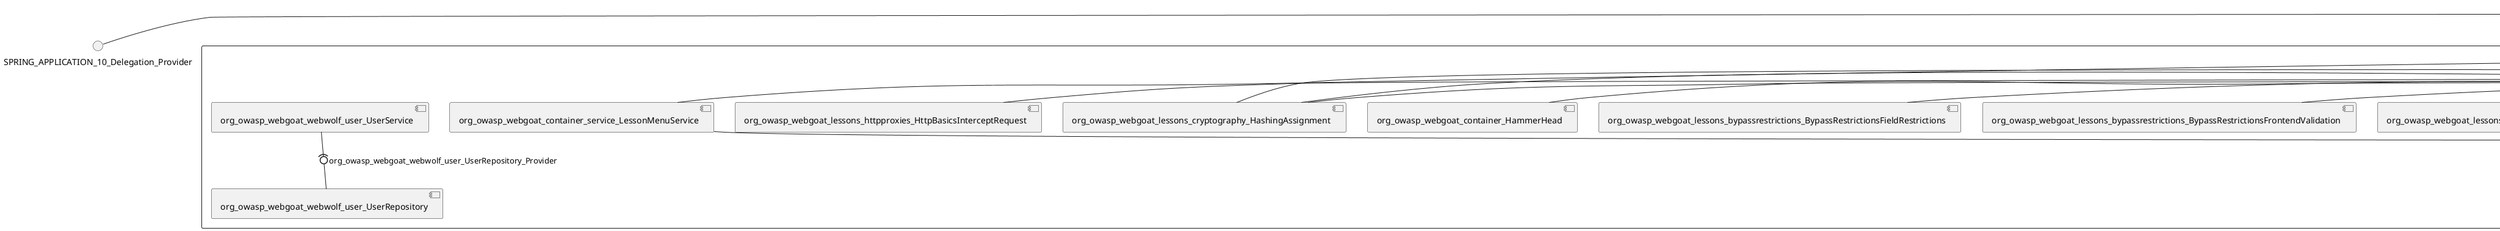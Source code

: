 @startuml
skinparam fixCircleLabelOverlapping true
skinparam componentStyle uml2
() SPRING_APPLICATION_10_Delegation_Provider
() SPRING_APPLICATION_11_Delegation_Provider
() SPRING_APPLICATION_2_Delegation_Provider
() SPRING_APPLICATION_3_Delegation_Provider
() SPRING_APPLICATION_4_Delegation_Provider
() SPRING_APPLICATION_5_Delegation_Provider
() SPRING_APPLICATION_6_Delegation_Provider
() SPRING_APPLICATION_7_Delegation_Provider
() SPRING_APPLICATION_8_Delegation_Provider
() SPRING_APPLICATION_9_Delegation_Provider
() SPRING_APPLICATION_BypassRestrictions_FieldRestrictions_POST_Delegation_Provider
() SPRING_APPLICATION_BypassRestrictions_frontendValidation_POST_Delegation_Provider
() SPRING_APPLICATION_ChromeDevTools_dummy_POST_Delegation_Provider
() SPRING_APPLICATION_ChromeDevTools_network_POST_Delegation_Provider
() SPRING_APPLICATION_CrossSiteScriptingStored_stored_xss_POST_Delegation_Provider
() SPRING_APPLICATION_CrossSiteScriptingStored_stored_xss_follow_up_POST_Delegation_Provider
() SPRING_APPLICATION_CrossSiteScripting_attack1_POST_Delegation_Provider
() SPRING_APPLICATION_CrossSiteScripting_attack3_POST_Delegation_Provider
() SPRING_APPLICATION_CrossSiteScripting_attack4_POST_Delegation_Provider
() SPRING_APPLICATION_CrossSiteScripting_attack5a_GET_Delegation_Provider
() SPRING_APPLICATION_CrossSiteScripting_attack6a_POST_Delegation_Provider
() SPRING_APPLICATION_CrossSiteScripting_dom_follow_up_POST_Delegation_Provider
() SPRING_APPLICATION_CrossSiteScripting_phone_home_xss_POST_Delegation_Provider
() SPRING_APPLICATION_CrossSiteScripting_quiz_GET_POST_Delegation_Provider
() SPRING_APPLICATION_Delegation_Provider
() SPRING_APPLICATION_GET_10_Delegation_Provider
() SPRING_APPLICATION_GET_11_Delegation_Provider
() SPRING_APPLICATION_GET_12_Delegation_Provider
() SPRING_APPLICATION_GET_13_Delegation_Provider
() SPRING_APPLICATION_GET_14_Delegation_Provider
() SPRING_APPLICATION_GET_2_Delegation_Provider
() SPRING_APPLICATION_GET_3_Delegation_Provider
() SPRING_APPLICATION_GET_4_Delegation_Provider
() SPRING_APPLICATION_GET_5_Delegation_Provider
() SPRING_APPLICATION_GET_6_Delegation_Provider
() SPRING_APPLICATION_GET_7_Delegation_Provider
() SPRING_APPLICATION_GET_8_Delegation_Provider
() SPRING_APPLICATION_GET_9_Delegation_Provider
() SPRING_APPLICATION_GET_Delegation_Provider
() SPRING_APPLICATION_HtmlTampering_task_POST_Delegation_Provider
() SPRING_APPLICATION_HttpBasics_attack1_POST_Delegation_Provider
() SPRING_APPLICATION_HttpBasics_attack2_POST_Delegation_Provider
() SPRING_APPLICATION_IDOR_diff_attributes_POST_Delegation_Provider
() SPRING_APPLICATION_IDOR_login_POST_Delegation_Provider
() SPRING_APPLICATION_IDOR_profile_alt_path_POST_Delegation_Provider
() SPRING_APPLICATION_InsecureDeserialization_task_POST_Delegation_Provider
() SPRING_APPLICATION_InsecureLogin_Delegation_Provider
() SPRING_APPLICATION_JWT_decode_POST_Delegation_Provider
() SPRING_APPLICATION_JWT_jku_Delegation_Provider
() SPRING_APPLICATION_JWT_kid_Delegation_Provider
() SPRING_APPLICATION_JWT_quiz_GET_POST_Delegation_Provider
() SPRING_APPLICATION_JWT_refresh_Delegation_Provider
() SPRING_APPLICATION_JWT_secret_POST_Delegation_Provider
() SPRING_APPLICATION_JWT_votings_Delegation_Provider
() SPRING_APPLICATION_LogSpoofing_log_bleeding_POST_Delegation_Provider
() SPRING_APPLICATION_LogSpoofing_log_spoofing_POST_Delegation_Provider
() SPRING_APPLICATION_POST_10_Delegation_Provider
() SPRING_APPLICATION_POST_11_Delegation_Provider
() SPRING_APPLICATION_POST_12_Delegation_Provider
() SPRING_APPLICATION_POST_13_Delegation_Provider
() SPRING_APPLICATION_POST_14_Delegation_Provider
() SPRING_APPLICATION_POST_15_Delegation_Provider
() SPRING_APPLICATION_POST_16_Delegation_Provider
() SPRING_APPLICATION_POST_17_Delegation_Provider
() SPRING_APPLICATION_POST_18_Delegation_Provider
() SPRING_APPLICATION_POST_2_Delegation_Provider
() SPRING_APPLICATION_POST_3_Delegation_Provider
() SPRING_APPLICATION_POST_4_Delegation_Provider
() SPRING_APPLICATION_POST_5_Delegation_Provider
() SPRING_APPLICATION_POST_6_Delegation_Provider
() SPRING_APPLICATION_POST_7_Delegation_Provider
() SPRING_APPLICATION_POST_8_Delegation_Provider
() SPRING_APPLICATION_POST_9_Delegation_Provider
() SPRING_APPLICATION_POST_Delegation_Provider
() SPRING_APPLICATION_PUT_Delegation_Provider
() SPRING_APPLICATION_PasswordReset_ForgotPassword_create_password_reset_link_POST_Delegation_Provider
() SPRING_APPLICATION_PasswordReset_SecurityQuestions_POST_Delegation_Provider
() SPRING_APPLICATION_PasswordReset_reset_Delegation_Provider
() SPRING_APPLICATION_PasswordReset_simple_mail_reset_POST_Delegation_Provider
() SPRING_APPLICATION_PathTraversal_profile_picture_GET_Delegation_Provider
() SPRING_APPLICATION_PathTraversal_profile_picture_fix_GET_Delegation_Provider
() SPRING_APPLICATION_PathTraversal_profile_upload_POST_Delegation_Provider
() SPRING_APPLICATION_PathTraversal_profile_upload_fix_POST_Delegation_Provider
() SPRING_APPLICATION_PathTraversal_profile_upload_remove_user_input_POST_Delegation_Provider
() SPRING_APPLICATION_PathTraversal_random_POST_Delegation_Provider
() SPRING_APPLICATION_PathTraversal_random_picture_GET_Delegation_Provider
() SPRING_APPLICATION_PathTraversal_zip_slip_Delegation_Provider
() SPRING_APPLICATION_SSRF_task1_POST_Delegation_Provider
() SPRING_APPLICATION_SSRF_task2_POST_Delegation_Provider
() SPRING_APPLICATION_SecurePasswords_assignment_POST_Delegation_Provider
() SPRING_APPLICATION_SqlInjectionAdvanced_attack6a_POST_Delegation_Provider
() SPRING_APPLICATION_SqlInjectionAdvanced_attack6b_POST_Delegation_Provider
() SPRING_APPLICATION_SqlInjectionAdvanced_challenge_Login_POST_Delegation_Provider
() SPRING_APPLICATION_SqlInjectionAdvanced_challenge_PUT_Delegation_Provider
() SPRING_APPLICATION_SqlInjectionAdvanced_quiz_GET_POST_Delegation_Provider
() SPRING_APPLICATION_SqlInjectionMitigations_attack10a_POST_Delegation_Provider
() SPRING_APPLICATION_SqlInjectionMitigations_attack10b_POST_Delegation_Provider
() SPRING_APPLICATION_SqlInjectionMitigations_attack12a_POST_Delegation_Provider
() SPRING_APPLICATION_SqlInjectionMitigations_servers_GET_Delegation_Provider
() SPRING_APPLICATION_SqlInjection_assignment5a_POST_Delegation_Provider
() SPRING_APPLICATION_SqlInjection_assignment5b_POST_Delegation_Provider
() SPRING_APPLICATION_SqlInjection_attack10_POST_Delegation_Provider
() SPRING_APPLICATION_SqlInjection_attack2_POST_Delegation_Provider
() SPRING_APPLICATION_SqlInjection_attack3_POST_Delegation_Provider
() SPRING_APPLICATION_SqlInjection_attack4_POST_Delegation_Provider
() SPRING_APPLICATION_SqlInjection_attack5_POST_Delegation_Provider
() SPRING_APPLICATION_SqlInjection_attack8_POST_Delegation_Provider
() SPRING_APPLICATION_SqlInjection_attack9_POST_Delegation_Provider
() SPRING_APPLICATION_SqlOnlyInputValidationOnKeywords_attack_POST_Delegation_Provider
() SPRING_APPLICATION_SqlOnlyInputValidation_attack_POST_Delegation_Provider
() SPRING_APPLICATION_VulnerableComponents_attack1_POST_Delegation_Provider
() SPRING_APPLICATION_WebWolf_GET_Delegation_Provider
() SPRING_APPLICATION_WebWolf_landing_Delegation_Provider
() SPRING_APPLICATION_WebWolf_mail_Delegation_Provider
() SPRING_APPLICATION_challenge_1_POST_Delegation_Provider
() SPRING_APPLICATION_challenge_5_POST_Delegation_Provider
() SPRING_APPLICATION_challenge_7_Delegation_Provider
() SPRING_APPLICATION_challenge_8_Delegation_Provider
() SPRING_APPLICATION_challenge_logo_Delegation_Provider
() SPRING_APPLICATION_cia_quiz_GET_POST_Delegation_Provider
() SPRING_APPLICATION_clientSideFiltering_attack1_POST_Delegation_Provider
() SPRING_APPLICATION_clientSideFiltering_challenge_store_coupons_GET_Delegation_Provider
() SPRING_APPLICATION_clientSideFiltering_getItForFree_POST_Delegation_Provider
() SPRING_APPLICATION_clientSideFiltering_salaries_GET_Delegation_Provider
() SPRING_APPLICATION_crypto_encoding_basic_auth_POST_Delegation_Provider
() SPRING_APPLICATION_crypto_encoding_xor_POST_Delegation_Provider
() SPRING_APPLICATION_crypto_hashing_POST_Delegation_Provider
() SPRING_APPLICATION_crypto_secure_defaults_POST_Delegation_Provider
() SPRING_APPLICATION_crypto_signing_verify_POST_Delegation_Provider
() SPRING_APPLICATION_csrf_feedback_message_POST_Delegation_Provider
() SPRING_APPLICATION_csrf_review_POST_Delegation_Provider
() SPRING_APPLICATION_files_GET_Delegation_Provider
() SPRING_APPLICATION_fileupload_POST_Delegation_Provider
() SPRING_APPLICATION_jwt_Delegation_Provider
() SPRING_APPLICATION_landing_Delegation_Provider
() SPRING_APPLICATION_lesson_template_Delegation_Provider
() SPRING_APPLICATION_login_oauth_mvc_GET_Delegation_Provider
() SPRING_APPLICATION_mail_DELETE_GET_POST_Delegation_Provider
() SPRING_APPLICATION_register_mvc_POST_Delegation_Provider
() SPRING_APPLICATION_registration_GET_Delegation_Provider
() SPRING_APPLICATION_requests_GET_Delegation_Provider
() SPRING_APPLICATION_scoreboard_data_GET_Delegation_Provider
() SPRING_APPLICATION_server_directory_GET_Delegation_Provider
() SPRING_APPLICATION_service_debug_labels_mvc_Delegation_Provider
() SPRING_APPLICATION_service_lessonoverview_mvc_GET_Delegation_Provider
() SPRING_APPLICATION_xxe_comments_GET_Delegation_Provider
rectangle System {
[org_owasp_webgoat_container_HammerHead] [[webgoat-webgoat.repository#_ZFYdRsfoEe-Ba9-KN62UXQ]]
[org_owasp_webgoat_container_WebWolfRedirect] [[webgoat-webgoat.repository#_ZFYdRsfoEe-Ba9-KN62UXQ]]
[org_owasp_webgoat_container_controller_StartLesson] [[webgoat-webgoat.repository#_ZFYdRsfoEe-Ba9-KN62UXQ]]
[org_owasp_webgoat_container_controller_Welcome] [[webgoat-webgoat.repository#_ZFYdRsfoEe-Ba9-KN62UXQ]]
[org_owasp_webgoat_container_i18n_PluginMessages_Provider] [[webgoat-webgoat.repository#_ZFYdRsfoEe-Ba9-KN62UXQ]]
[org_owasp_webgoat_container_report_ReportCardController] [[webgoat-webgoat.repository#_ZFYdRsfoEe-Ba9-KN62UXQ]]
[org_owasp_webgoat_container_service_EnvironmentService] [[webgoat-webgoat.repository#_ZFYdRsfoEe-Ba9-KN62UXQ]]
[org_owasp_webgoat_container_service_HintService] [[webgoat-webgoat.repository#_ZFYdRsfoEe-Ba9-KN62UXQ]]
[org_owasp_webgoat_container_service_LabelDebugService] [[webgoat-webgoat.repository#_ZFYdRsfoEe-Ba9-KN62UXQ]]
[org_owasp_webgoat_container_service_LabelService] [[webgoat-webgoat.repository#_ZFYdRsfoEe-Ba9-KN62UXQ]]
[org_owasp_webgoat_container_service_LessonInfoService] [[webgoat-webgoat.repository#_ZFYdRsfoEe-Ba9-KN62UXQ]]
[org_owasp_webgoat_container_service_LessonMenuService] [[webgoat-webgoat.repository#_ZFYdRsfoEe-Ba9-KN62UXQ]]
[org_owasp_webgoat_container_service_LessonProgressService] [[webgoat-webgoat.repository#_ZFYdRsfoEe-Ba9-KN62UXQ]]
[org_owasp_webgoat_container_service_RestartLessonService] [[webgoat-webgoat.repository#_ZFYdRsfoEe-Ba9-KN62UXQ]]
[org_owasp_webgoat_container_service_SessionService] [[webgoat-webgoat.repository#_ZFYdRsfoEe-Ba9-KN62UXQ]]
[org_owasp_webgoat_container_session_LessonSession_Provider] [[webgoat-webgoat.repository#_ZFYdRsfoEe-Ba9-KN62UXQ]]
[org_owasp_webgoat_container_users_RegistrationController] [[webgoat-webgoat.repository#_ZFYdRsfoEe-Ba9-KN62UXQ]]
[org_owasp_webgoat_container_users_Scoreboard] [[webgoat-webgoat.repository#_ZFYdRsfoEe-Ba9-KN62UXQ]]
[org_owasp_webgoat_container_users_UserProgressRepository] [[webgoat-webgoat.repository#_ZFYdRsfoEe-Ba9-KN62UXQ]]
[org_owasp_webgoat_container_users_UserRepository] [[webgoat-webgoat.repository#_ZFYdRsfoEe-Ba9-KN62UXQ]]
[org_owasp_webgoat_container_users_UserService] [[webgoat-webgoat.repository#_ZFYdRsfoEe-Ba9-KN62UXQ]]
[org_owasp_webgoat_lessons_authbypass_VerifyAccount] [[webgoat-webgoat.repository#_ZFYdRsfoEe-Ba9-KN62UXQ]]
[org_owasp_webgoat_lessons_bypassrestrictions_BypassRestrictionsFieldRestrictions] [[webgoat-webgoat.repository#_ZFYdRsfoEe-Ba9-KN62UXQ]]
[org_owasp_webgoat_lessons_bypassrestrictions_BypassRestrictionsFrontendValidation] [[webgoat-webgoat.repository#_ZFYdRsfoEe-Ba9-KN62UXQ]]
[org_owasp_webgoat_lessons_challenges_FlagController] [[webgoat-webgoat.repository#_ZFYdRsfoEe-Ba9-KN62UXQ]]
[org_owasp_webgoat_lessons_challenges_challenge1_Assignment1] [[webgoat-webgoat.repository#_ZFYdRsfoEe-Ba9-KN62UXQ]]
[org_owasp_webgoat_lessons_challenges_challenge1_ImageServlet] [[webgoat-webgoat.repository#_ZFYdRsfoEe-Ba9-KN62UXQ]]
[org_owasp_webgoat_lessons_challenges_challenge5_Assignment5] [[webgoat-webgoat.repository#_ZFYdRsfoEe-Ba9-KN62UXQ]]
[org_owasp_webgoat_lessons_challenges_challenge7_Assignment7] [[webgoat-webgoat.repository#_ZFYdRsfoEe-Ba9-KN62UXQ]]
[org_owasp_webgoat_lessons_challenges_challenge8_Assignment8] [[webgoat-webgoat.repository#_ZFYdRsfoEe-Ba9-KN62UXQ]]
[org_owasp_webgoat_lessons_chromedevtools_NetworkDummy] [[webgoat-webgoat.repository#_ZFYdRsfoEe-Ba9-KN62UXQ]]
[org_owasp_webgoat_lessons_chromedevtools_NetworkLesson] [[webgoat-webgoat.repository#_ZFYdRsfoEe-Ba9-KN62UXQ]]
[org_owasp_webgoat_lessons_cia_CIAQuiz] [[webgoat-webgoat.repository#_ZFYdRsfoEe-Ba9-KN62UXQ]]
[org_owasp_webgoat_lessons_clientsidefiltering_ClientSideFilteringAssignment] [[webgoat-webgoat.repository#_ZFYdRsfoEe-Ba9-KN62UXQ]]
[org_owasp_webgoat_lessons_clientsidefiltering_ClientSideFilteringFreeAssignment] [[webgoat-webgoat.repository#_ZFYdRsfoEe-Ba9-KN62UXQ]]
[org_owasp_webgoat_lessons_clientsidefiltering_Salaries] [[webgoat-webgoat.repository#_ZFYdRsfoEe-Ba9-KN62UXQ]]
[org_owasp_webgoat_lessons_clientsidefiltering_ShopEndpoint] [[webgoat-webgoat.repository#_ZFYdRsfoEe-Ba9-KN62UXQ]]
[org_owasp_webgoat_lessons_cryptography_EncodingAssignment] [[webgoat-webgoat.repository#_ZFYdRsfoEe-Ba9-KN62UXQ]]
[org_owasp_webgoat_lessons_cryptography_HashingAssignment] [[webgoat-webgoat.repository#_ZFYdRsfoEe-Ba9-KN62UXQ]]
[org_owasp_webgoat_lessons_cryptography_SecureDefaultsAssignment] [[webgoat-webgoat.repository#_ZFYdRsfoEe-Ba9-KN62UXQ]]
[org_owasp_webgoat_lessons_cryptography_SigningAssignment] [[webgoat-webgoat.repository#_ZFYdRsfoEe-Ba9-KN62UXQ]]
[org_owasp_webgoat_lessons_cryptography_XOREncodingAssignment] [[webgoat-webgoat.repository#_ZFYdRsfoEe-Ba9-KN62UXQ]]
[org_owasp_webgoat_lessons_csrf_CSRFConfirmFlag1] [[webgoat-webgoat.repository#_ZFYdRsfoEe-Ba9-KN62UXQ]]
[org_owasp_webgoat_lessons_csrf_CSRFFeedback] [[webgoat-webgoat.repository#_ZFYdRsfoEe-Ba9-KN62UXQ]]
[org_owasp_webgoat_lessons_csrf_CSRFGetFlag] [[webgoat-webgoat.repository#_ZFYdRsfoEe-Ba9-KN62UXQ]]
[org_owasp_webgoat_lessons_csrf_CSRFLogin] [[webgoat-webgoat.repository#_ZFYdRsfoEe-Ba9-KN62UXQ]]
[org_owasp_webgoat_lessons_csrf_ForgedReviews] [[webgoat-webgoat.repository#_ZFYdRsfoEe-Ba9-KN62UXQ]]
[org_owasp_webgoat_lessons_deserialization_InsecureDeserializationTask] [[webgoat-webgoat.repository#_ZFYdRsfoEe-Ba9-KN62UXQ]]
[org_owasp_webgoat_lessons_hijacksession_HijackSessionAssignment] [[webgoat-webgoat.repository#_ZFYdRsfoEe-Ba9-KN62UXQ]]
[org_owasp_webgoat_lessons_htmltampering_HtmlTamperingTask] [[webgoat-webgoat.repository#_ZFYdRsfoEe-Ba9-KN62UXQ]]
[org_owasp_webgoat_lessons_httpbasics_HttpBasicsLesson] [[webgoat-webgoat.repository#_ZFYdRsfoEe-Ba9-KN62UXQ]]
[org_owasp_webgoat_lessons_httpbasics_HttpBasicsQuiz] [[webgoat-webgoat.repository#_ZFYdRsfoEe-Ba9-KN62UXQ]]
[org_owasp_webgoat_lessons_httpproxies_HttpBasicsInterceptRequest] [[webgoat-webgoat.repository#_ZFYdRsfoEe-Ba9-KN62UXQ]]
[org_owasp_webgoat_lessons_idor_IDORDiffAttributes] [[webgoat-webgoat.repository#_ZFYdRsfoEe-Ba9-KN62UXQ]]
[org_owasp_webgoat_lessons_idor_IDOREditOtherProfile] [[webgoat-webgoat.repository#_ZFYdRsfoEe-Ba9-KN62UXQ]]
[org_owasp_webgoat_lessons_idor_IDORLogin] [[webgoat-webgoat.repository#_ZFYdRsfoEe-Ba9-KN62UXQ]]
[org_owasp_webgoat_lessons_idor_IDORViewOtherProfile] [[webgoat-webgoat.repository#_ZFYdRsfoEe-Ba9-KN62UXQ]]
[org_owasp_webgoat_lessons_idor_IDORViewOwnProfile] [[webgoat-webgoat.repository#_ZFYdRsfoEe-Ba9-KN62UXQ]]
[org_owasp_webgoat_lessons_idor_IDORViewOwnProfileAltUrl] [[webgoat-webgoat.repository#_ZFYdRsfoEe-Ba9-KN62UXQ]]
[org_owasp_webgoat_lessons_insecurelogin_InsecureLoginTask] [[webgoat-webgoat.repository#_ZFYdRsfoEe-Ba9-KN62UXQ]]
[org_owasp_webgoat_lessons_jwt_JWTDecodeEndpoint] [[webgoat-webgoat.repository#_ZFYdRsfoEe-Ba9-KN62UXQ]]
[org_owasp_webgoat_lessons_jwt_JWTQuiz] [[webgoat-webgoat.repository#_ZFYdRsfoEe-Ba9-KN62UXQ]]
[org_owasp_webgoat_lessons_jwt_JWTRefreshEndpoint] [[webgoat-webgoat.repository#_ZFYdRsfoEe-Ba9-KN62UXQ]]
[org_owasp_webgoat_lessons_jwt_JWTSecretKeyEndpoint] [[webgoat-webgoat.repository#_ZFYdRsfoEe-Ba9-KN62UXQ]]
[org_owasp_webgoat_lessons_jwt_JWTVotesEndpoint] [[webgoat-webgoat.repository#_ZFYdRsfoEe-Ba9-KN62UXQ]]
[org_owasp_webgoat_lessons_jwt_claimmisuse_JWTHeaderJKUEndpoint] [[webgoat-webgoat.repository#_ZFYdRsfoEe-Ba9-KN62UXQ]]
[org_owasp_webgoat_lessons_jwt_claimmisuse_JWTHeaderKIDEndpoint] [[webgoat-webgoat.repository#_ZFYdRsfoEe-Ba9-KN62UXQ]]
[org_owasp_webgoat_lessons_lessontemplate_SampleAttack] [[webgoat-webgoat.repository#_ZFYdRsfoEe-Ba9-KN62UXQ]]
[org_owasp_webgoat_lessons_logging_LogBleedingTask] [[webgoat-webgoat.repository#_ZFYdRsfoEe-Ba9-KN62UXQ]]
[org_owasp_webgoat_lessons_logging_LogSpoofingTask] [[webgoat-webgoat.repository#_ZFYdRsfoEe-Ba9-KN62UXQ]]
[org_owasp_webgoat_lessons_missingac_MissingFunctionACHiddenMenus] [[webgoat-webgoat.repository#_ZFYdRsfoEe-Ba9-KN62UXQ]]
[org_owasp_webgoat_lessons_missingac_MissingFunctionACUsers] [[webgoat-webgoat.repository#_ZFYdRsfoEe-Ba9-KN62UXQ]]
[org_owasp_webgoat_lessons_missingac_MissingFunctionACYourHash] [[webgoat-webgoat.repository#_ZFYdRsfoEe-Ba9-KN62UXQ]]
[org_owasp_webgoat_lessons_missingac_MissingFunctionACYourHashAdmin] [[webgoat-webgoat.repository#_ZFYdRsfoEe-Ba9-KN62UXQ]]
[org_owasp_webgoat_lessons_passwordreset_QuestionsAssignment] [[webgoat-webgoat.repository#_ZFYdRsfoEe-Ba9-KN62UXQ]]
[org_owasp_webgoat_lessons_passwordreset_ResetLinkAssignment] [[webgoat-webgoat.repository#_ZFYdRsfoEe-Ba9-KN62UXQ]]
[org_owasp_webgoat_lessons_passwordreset_ResetLinkAssignmentForgotPassword] [[webgoat-webgoat.repository#_ZFYdRsfoEe-Ba9-KN62UXQ]]
[org_owasp_webgoat_lessons_passwordreset_SecurityQuestionAssignment] [[webgoat-webgoat.repository#_ZFYdRsfoEe-Ba9-KN62UXQ]]
[org_owasp_webgoat_lessons_passwordreset_SimpleMailAssignment] [[webgoat-webgoat.repository#_ZFYdRsfoEe-Ba9-KN62UXQ]]
[org_owasp_webgoat_lessons_pathtraversal_ProfileUpload] [[webgoat-webgoat.repository#_ZFYdRsfoEe-Ba9-KN62UXQ]]
[org_owasp_webgoat_lessons_pathtraversal_ProfileUploadFix] [[webgoat-webgoat.repository#_ZFYdRsfoEe-Ba9-KN62UXQ]]
[org_owasp_webgoat_lessons_pathtraversal_ProfileUploadRemoveUserInput] [[webgoat-webgoat.repository#_ZFYdRsfoEe-Ba9-KN62UXQ]]
[org_owasp_webgoat_lessons_pathtraversal_ProfileUploadRetrieval] [[webgoat-webgoat.repository#_ZFYdRsfoEe-Ba9-KN62UXQ]]
[org_owasp_webgoat_lessons_pathtraversal_ProfileZipSlip] [[webgoat-webgoat.repository#_ZFYdRsfoEe-Ba9-KN62UXQ]]
[org_owasp_webgoat_lessons_securepasswords_SecurePasswordsAssignment] [[webgoat-webgoat.repository#_ZFYdRsfoEe-Ba9-KN62UXQ]]
[org_owasp_webgoat_lessons_spoofcookie_SpoofCookieAssignment] [[webgoat-webgoat.repository#_ZFYdRsfoEe-Ba9-KN62UXQ]]
[org_owasp_webgoat_lessons_sqlinjection_advanced_SqlInjectionChallenge] [[webgoat-webgoat.repository#_ZFYdRsfoEe-Ba9-KN62UXQ]]
[org_owasp_webgoat_lessons_sqlinjection_advanced_SqlInjectionChallengeLogin] [[webgoat-webgoat.repository#_ZFYdRsfoEe-Ba9-KN62UXQ]]
[org_owasp_webgoat_lessons_sqlinjection_advanced_SqlInjectionLesson6a] [[webgoat-webgoat.repository#_ZFYdRsfoEe-Ba9-KN62UXQ]]
[org_owasp_webgoat_lessons_sqlinjection_advanced_SqlInjectionLesson6b] [[webgoat-webgoat.repository#_ZFYdRsfoEe-Ba9-KN62UXQ]]
[org_owasp_webgoat_lessons_sqlinjection_advanced_SqlInjectionQuiz] [[webgoat-webgoat.repository#_ZFYdRsfoEe-Ba9-KN62UXQ]]
[org_owasp_webgoat_lessons_sqlinjection_introduction_SqlInjectionLesson10] [[webgoat-webgoat.repository#_ZFYdRsfoEe-Ba9-KN62UXQ]]
[org_owasp_webgoat_lessons_sqlinjection_introduction_SqlInjectionLesson2] [[webgoat-webgoat.repository#_ZFYdRsfoEe-Ba9-KN62UXQ]]
[org_owasp_webgoat_lessons_sqlinjection_introduction_SqlInjectionLesson3] [[webgoat-webgoat.repository#_ZFYdRsfoEe-Ba9-KN62UXQ]]
[org_owasp_webgoat_lessons_sqlinjection_introduction_SqlInjectionLesson4] [[webgoat-webgoat.repository#_ZFYdRsfoEe-Ba9-KN62UXQ]]
[org_owasp_webgoat_lessons_sqlinjection_introduction_SqlInjectionLesson5] [[webgoat-webgoat.repository#_ZFYdRsfoEe-Ba9-KN62UXQ]]
[org_owasp_webgoat_lessons_sqlinjection_introduction_SqlInjectionLesson5a] [[webgoat-webgoat.repository#_ZFYdRsfoEe-Ba9-KN62UXQ]]
[org_owasp_webgoat_lessons_sqlinjection_introduction_SqlInjectionLesson5b] [[webgoat-webgoat.repository#_ZFYdRsfoEe-Ba9-KN62UXQ]]
[org_owasp_webgoat_lessons_sqlinjection_introduction_SqlInjectionLesson8] [[webgoat-webgoat.repository#_ZFYdRsfoEe-Ba9-KN62UXQ]]
[org_owasp_webgoat_lessons_sqlinjection_introduction_SqlInjectionLesson9] [[webgoat-webgoat.repository#_ZFYdRsfoEe-Ba9-KN62UXQ]]
[org_owasp_webgoat_lessons_sqlinjection_mitigation_Servers] [[webgoat-webgoat.repository#_ZFYdRsfoEe-Ba9-KN62UXQ]]
[org_owasp_webgoat_lessons_sqlinjection_mitigation_SqlInjectionLesson10a] [[webgoat-webgoat.repository#_ZFYdRsfoEe-Ba9-KN62UXQ]]
[org_owasp_webgoat_lessons_sqlinjection_mitigation_SqlInjectionLesson10b] [[webgoat-webgoat.repository#_ZFYdRsfoEe-Ba9-KN62UXQ]]
[org_owasp_webgoat_lessons_sqlinjection_mitigation_SqlInjectionLesson13] [[webgoat-webgoat.repository#_ZFYdRsfoEe-Ba9-KN62UXQ]]
[org_owasp_webgoat_lessons_sqlinjection_mitigation_SqlOnlyInputValidation] [[webgoat-webgoat.repository#_ZFYdRsfoEe-Ba9-KN62UXQ]]
[org_owasp_webgoat_lessons_sqlinjection_mitigation_SqlOnlyInputValidationOnKeywords] [[webgoat-webgoat.repository#_ZFYdRsfoEe-Ba9-KN62UXQ]]
[org_owasp_webgoat_lessons_ssrf_SSRFTask1] [[webgoat-webgoat.repository#_ZFYdRsfoEe-Ba9-KN62UXQ]]
[org_owasp_webgoat_lessons_ssrf_SSRFTask2] [[webgoat-webgoat.repository#_ZFYdRsfoEe-Ba9-KN62UXQ]]
[org_owasp_webgoat_lessons_vulnerablecomponents_VulnerableComponentsLesson] [[webgoat-webgoat.repository#_ZFYdRsfoEe-Ba9-KN62UXQ]]
[org_owasp_webgoat_lessons_webwolfintroduction_LandingAssignment] [[webgoat-webgoat.repository#_ZFYdRsfoEe-Ba9-KN62UXQ]]
[org_owasp_webgoat_lessons_webwolfintroduction_MailAssignment] [[webgoat-webgoat.repository#_ZFYdRsfoEe-Ba9-KN62UXQ]]
[org_owasp_webgoat_lessons_xss_CrossSiteScriptingLesson1] [[webgoat-webgoat.repository#_ZFYdRsfoEe-Ba9-KN62UXQ]]
[org_owasp_webgoat_lessons_xss_CrossSiteScriptingLesson5a] [[webgoat-webgoat.repository#_ZFYdRsfoEe-Ba9-KN62UXQ]]
[org_owasp_webgoat_lessons_xss_CrossSiteScriptingLesson6a] [[webgoat-webgoat.repository#_ZFYdRsfoEe-Ba9-KN62UXQ]]
[org_owasp_webgoat_lessons_xss_CrossSiteScriptingQuiz] [[webgoat-webgoat.repository#_ZFYdRsfoEe-Ba9-KN62UXQ]]
[org_owasp_webgoat_lessons_xss_DOMCrossSiteScripting] [[webgoat-webgoat.repository#_ZFYdRsfoEe-Ba9-KN62UXQ]]
[org_owasp_webgoat_lessons_xss_DOMCrossSiteScriptingVerifier] [[webgoat-webgoat.repository#_ZFYdRsfoEe-Ba9-KN62UXQ]]
[org_owasp_webgoat_lessons_xss_mitigation_CrossSiteScriptingLesson3] [[webgoat-webgoat.repository#_ZFYdRsfoEe-Ba9-KN62UXQ]]
[org_owasp_webgoat_lessons_xss_mitigation_CrossSiteScriptingLesson4] [[webgoat-webgoat.repository#_ZFYdRsfoEe-Ba9-KN62UXQ]]
[org_owasp_webgoat_lessons_xss_stored_StoredCrossSiteScriptingVerifier] [[webgoat-webgoat.repository#_ZFYdRsfoEe-Ba9-KN62UXQ]]
[org_owasp_webgoat_lessons_xss_stored_StoredXssComments] [[webgoat-webgoat.repository#_ZFYdRsfoEe-Ba9-KN62UXQ]]
[org_owasp_webgoat_lessons_xxe_BlindSendFileAssignment] [[webgoat-webgoat.repository#_ZFYdRsfoEe-Ba9-KN62UXQ]]
[org_owasp_webgoat_lessons_xxe_CommentsEndpoint] [[webgoat-webgoat.repository#_ZFYdRsfoEe-Ba9-KN62UXQ]]
[org_owasp_webgoat_lessons_xxe_ContentTypeAssignment] [[webgoat-webgoat.repository#_ZFYdRsfoEe-Ba9-KN62UXQ]]
[org_owasp_webgoat_lessons_xxe_SimpleXXE] [[webgoat-webgoat.repository#_ZFYdRsfoEe-Ba9-KN62UXQ]]
[org_owasp_webgoat_webwolf_FileServer] [[webgoat-webgoat.repository#_ZFYdRsfoEe-Ba9-KN62UXQ]]
[org_owasp_webgoat_webwolf_jwt_JWTController] [[webgoat-webgoat.repository#_ZFYdRsfoEe-Ba9-KN62UXQ]]
[org_owasp_webgoat_webwolf_mailbox_MailboxController] [[webgoat-webgoat.repository#_ZFYdRsfoEe-Ba9-KN62UXQ]]
[org_owasp_webgoat_webwolf_mailbox_MailboxRepository] [[webgoat-webgoat.repository#_ZFYdRsfoEe-Ba9-KN62UXQ]]
[org_owasp_webgoat_webwolf_requests_LandingPage] [[webgoat-webgoat.repository#_ZFYdRsfoEe-Ba9-KN62UXQ]]
[org_owasp_webgoat_webwolf_requests_Requests] [[webgoat-webgoat.repository#_ZFYdRsfoEe-Ba9-KN62UXQ]]
[org_owasp_webgoat_webwolf_user_UserRepository] [[webgoat-webgoat.repository#_ZFYdRsfoEe-Ba9-KN62UXQ]]
[org_owasp_webgoat_webwolf_user_UserService] [[webgoat-webgoat.repository#_ZFYdRsfoEe-Ba9-KN62UXQ]]
port SPRING_APPLICATION_10_Provider
SPRING_APPLICATION_10_Delegation_Provider - SPRING_APPLICATION_10_Provider
SPRING_APPLICATION_10_Provider - [org_owasp_webgoat_webwolf_FileServer]
port SPRING_APPLICATION_11_Provider
SPRING_APPLICATION_11_Delegation_Provider - SPRING_APPLICATION_11_Provider
SPRING_APPLICATION_11_Provider - [org_owasp_webgoat_container_service_LessonMenuService]
port SPRING_APPLICATION_2_Provider
SPRING_APPLICATION_2_Delegation_Provider - SPRING_APPLICATION_2_Provider
SPRING_APPLICATION_2_Provider - [org_owasp_webgoat_lessons_cryptography_HashingAssignment]
port SPRING_APPLICATION_3_Provider
SPRING_APPLICATION_3_Delegation_Provider - SPRING_APPLICATION_3_Provider
SPRING_APPLICATION_3_Provider - [org_owasp_webgoat_lessons_xxe_SimpleXXE]
port SPRING_APPLICATION_4_Provider
SPRING_APPLICATION_4_Delegation_Provider - SPRING_APPLICATION_4_Provider
SPRING_APPLICATION_4_Provider - [org_owasp_webgoat_lessons_jwt_JWTSecretKeyEndpoint]
port SPRING_APPLICATION_5_Provider
SPRING_APPLICATION_5_Delegation_Provider - SPRING_APPLICATION_5_Provider
SPRING_APPLICATION_5_Provider - [org_owasp_webgoat_lessons_cryptography_SigningAssignment]
port SPRING_APPLICATION_6_Provider
SPRING_APPLICATION_6_Delegation_Provider - SPRING_APPLICATION_6_Provider
SPRING_APPLICATION_6_Provider - [org_owasp_webgoat_lessons_httpproxies_HttpBasicsInterceptRequest]
port SPRING_APPLICATION_7_Provider
SPRING_APPLICATION_7_Delegation_Provider - SPRING_APPLICATION_7_Provider
SPRING_APPLICATION_7_Provider - [org_owasp_webgoat_lessons_cryptography_HashingAssignment]
port SPRING_APPLICATION_8_Provider
SPRING_APPLICATION_8_Delegation_Provider - SPRING_APPLICATION_8_Provider
SPRING_APPLICATION_8_Provider - [org_owasp_webgoat_container_service_LabelDebugService]
port SPRING_APPLICATION_9_Provider
SPRING_APPLICATION_9_Delegation_Provider - SPRING_APPLICATION_9_Provider
SPRING_APPLICATION_9_Provider - [org_owasp_webgoat_container_HammerHead]
port SPRING_APPLICATION_BypassRestrictions_FieldRestrictions_POST_Provider
SPRING_APPLICATION_BypassRestrictions_FieldRestrictions_POST_Delegation_Provider - SPRING_APPLICATION_BypassRestrictions_FieldRestrictions_POST_Provider
SPRING_APPLICATION_BypassRestrictions_FieldRestrictions_POST_Provider - [org_owasp_webgoat_lessons_bypassrestrictions_BypassRestrictionsFieldRestrictions]
port SPRING_APPLICATION_BypassRestrictions_frontendValidation_POST_Provider
SPRING_APPLICATION_BypassRestrictions_frontendValidation_POST_Delegation_Provider - SPRING_APPLICATION_BypassRestrictions_frontendValidation_POST_Provider
SPRING_APPLICATION_BypassRestrictions_frontendValidation_POST_Provider - [org_owasp_webgoat_lessons_bypassrestrictions_BypassRestrictionsFrontendValidation]
port SPRING_APPLICATION_ChromeDevTools_dummy_POST_Provider
SPRING_APPLICATION_ChromeDevTools_dummy_POST_Delegation_Provider - SPRING_APPLICATION_ChromeDevTools_dummy_POST_Provider
SPRING_APPLICATION_ChromeDevTools_dummy_POST_Provider - [org_owasp_webgoat_lessons_chromedevtools_NetworkDummy]
port SPRING_APPLICATION_ChromeDevTools_network_POST_Provider
SPRING_APPLICATION_ChromeDevTools_network_POST_Delegation_Provider - SPRING_APPLICATION_ChromeDevTools_network_POST_Provider
SPRING_APPLICATION_ChromeDevTools_network_POST_Provider - [org_owasp_webgoat_lessons_chromedevtools_NetworkLesson]
port SPRING_APPLICATION_CrossSiteScriptingStored_stored_xss_POST_Provider
SPRING_APPLICATION_CrossSiteScriptingStored_stored_xss_POST_Delegation_Provider - SPRING_APPLICATION_CrossSiteScriptingStored_stored_xss_POST_Provider
SPRING_APPLICATION_CrossSiteScriptingStored_stored_xss_POST_Provider - [org_owasp_webgoat_lessons_xss_stored_StoredXssComments]
port SPRING_APPLICATION_CrossSiteScriptingStored_stored_xss_follow_up_POST_Provider
SPRING_APPLICATION_CrossSiteScriptingStored_stored_xss_follow_up_POST_Delegation_Provider - SPRING_APPLICATION_CrossSiteScriptingStored_stored_xss_follow_up_POST_Provider
SPRING_APPLICATION_CrossSiteScriptingStored_stored_xss_follow_up_POST_Provider - [org_owasp_webgoat_lessons_xss_stored_StoredCrossSiteScriptingVerifier]
port SPRING_APPLICATION_CrossSiteScripting_attack1_POST_Provider
SPRING_APPLICATION_CrossSiteScripting_attack1_POST_Delegation_Provider - SPRING_APPLICATION_CrossSiteScripting_attack1_POST_Provider
SPRING_APPLICATION_CrossSiteScripting_attack1_POST_Provider - [org_owasp_webgoat_lessons_xss_CrossSiteScriptingLesson1]
port SPRING_APPLICATION_CrossSiteScripting_attack3_POST_Provider
SPRING_APPLICATION_CrossSiteScripting_attack3_POST_Delegation_Provider - SPRING_APPLICATION_CrossSiteScripting_attack3_POST_Provider
SPRING_APPLICATION_CrossSiteScripting_attack3_POST_Provider - [org_owasp_webgoat_lessons_xss_mitigation_CrossSiteScriptingLesson3]
port SPRING_APPLICATION_CrossSiteScripting_attack4_POST_Provider
SPRING_APPLICATION_CrossSiteScripting_attack4_POST_Delegation_Provider - SPRING_APPLICATION_CrossSiteScripting_attack4_POST_Provider
SPRING_APPLICATION_CrossSiteScripting_attack4_POST_Provider - [org_owasp_webgoat_lessons_xss_mitigation_CrossSiteScriptingLesson4]
port SPRING_APPLICATION_CrossSiteScripting_attack5a_GET_Provider
SPRING_APPLICATION_CrossSiteScripting_attack5a_GET_Delegation_Provider - SPRING_APPLICATION_CrossSiteScripting_attack5a_GET_Provider
SPRING_APPLICATION_CrossSiteScripting_attack5a_GET_Provider - [org_owasp_webgoat_lessons_xss_CrossSiteScriptingLesson5a]
port SPRING_APPLICATION_CrossSiteScripting_attack6a_POST_Provider
SPRING_APPLICATION_CrossSiteScripting_attack6a_POST_Delegation_Provider - SPRING_APPLICATION_CrossSiteScripting_attack6a_POST_Provider
SPRING_APPLICATION_CrossSiteScripting_attack6a_POST_Provider - [org_owasp_webgoat_lessons_xss_CrossSiteScriptingLesson6a]
port SPRING_APPLICATION_CrossSiteScripting_dom_follow_up_POST_Provider
SPRING_APPLICATION_CrossSiteScripting_dom_follow_up_POST_Delegation_Provider - SPRING_APPLICATION_CrossSiteScripting_dom_follow_up_POST_Provider
SPRING_APPLICATION_CrossSiteScripting_dom_follow_up_POST_Provider - [org_owasp_webgoat_lessons_xss_DOMCrossSiteScriptingVerifier]
port SPRING_APPLICATION_CrossSiteScripting_phone_home_xss_POST_Provider
SPRING_APPLICATION_CrossSiteScripting_phone_home_xss_POST_Delegation_Provider - SPRING_APPLICATION_CrossSiteScripting_phone_home_xss_POST_Provider
SPRING_APPLICATION_CrossSiteScripting_phone_home_xss_POST_Provider - [org_owasp_webgoat_lessons_xss_DOMCrossSiteScripting]
port SPRING_APPLICATION_CrossSiteScripting_quiz_GET_POST_Provider
SPRING_APPLICATION_CrossSiteScripting_quiz_GET_POST_Delegation_Provider - SPRING_APPLICATION_CrossSiteScripting_quiz_GET_POST_Provider
SPRING_APPLICATION_CrossSiteScripting_quiz_GET_POST_Provider - [org_owasp_webgoat_lessons_xss_CrossSiteScriptingQuiz]
port SPRING_APPLICATION_Provider
SPRING_APPLICATION_Delegation_Provider - SPRING_APPLICATION_Provider
SPRING_APPLICATION_Provider - [org_owasp_webgoat_container_service_SessionService]
port SPRING_APPLICATION_GET_10_Provider
SPRING_APPLICATION_GET_10_Delegation_Provider - SPRING_APPLICATION_GET_10_Provider
SPRING_APPLICATION_GET_10_Provider - [org_owasp_webgoat_container_service_LessonInfoService]
port SPRING_APPLICATION_GET_11_Provider
SPRING_APPLICATION_GET_11_Delegation_Provider - SPRING_APPLICATION_GET_11_Provider
SPRING_APPLICATION_GET_11_Provider - [org_owasp_webgoat_container_report_ReportCardController]
port SPRING_APPLICATION_GET_12_Provider
SPRING_APPLICATION_GET_12_Delegation_Provider - SPRING_APPLICATION_GET_12_Provider
SPRING_APPLICATION_GET_12_Provider - [org_owasp_webgoat_lessons_idor_IDORViewOwnProfile]
port SPRING_APPLICATION_GET_13_Provider
SPRING_APPLICATION_GET_13_Delegation_Provider - SPRING_APPLICATION_GET_13_Provider
SPRING_APPLICATION_GET_13_Provider - [org_owasp_webgoat_container_controller_StartLesson]
port SPRING_APPLICATION_GET_14_Provider
SPRING_APPLICATION_GET_14_Delegation_Provider - SPRING_APPLICATION_GET_14_Provider
SPRING_APPLICATION_GET_14_Provider - [org_owasp_webgoat_lessons_csrf_ForgedReviews]
port SPRING_APPLICATION_GET_2_Provider
SPRING_APPLICATION_GET_2_Delegation_Provider - SPRING_APPLICATION_GET_2_Provider
SPRING_APPLICATION_GET_2_Provider - [org_owasp_webgoat_lessons_cryptography_EncodingAssignment]
port SPRING_APPLICATION_GET_3_Provider
SPRING_APPLICATION_GET_3_Delegation_Provider - SPRING_APPLICATION_GET_3_Provider
SPRING_APPLICATION_GET_3_Provider - [org_owasp_webgoat_lessons_xss_stored_StoredXssComments]
port SPRING_APPLICATION_GET_4_Provider
SPRING_APPLICATION_GET_4_Delegation_Provider - SPRING_APPLICATION_GET_4_Provider
SPRING_APPLICATION_GET_4_Provider - [org_owasp_webgoat_lessons_idor_IDORViewOtherProfile]
port SPRING_APPLICATION_GET_5_Provider
SPRING_APPLICATION_GET_5_Delegation_Provider - SPRING_APPLICATION_GET_5_Provider
SPRING_APPLICATION_GET_5_Provider - [org_owasp_webgoat_lessons_missingac_MissingFunctionACUsers]
port SPRING_APPLICATION_GET_6_Provider
SPRING_APPLICATION_GET_6_Delegation_Provider - SPRING_APPLICATION_GET_6_Provider
SPRING_APPLICATION_GET_6_Provider - [org_owasp_webgoat_container_service_HintService]
port SPRING_APPLICATION_GET_7_Provider
SPRING_APPLICATION_GET_7_Delegation_Provider - SPRING_APPLICATION_GET_7_Provider
SPRING_APPLICATION_GET_7_Provider - [org_owasp_webgoat_container_service_RestartLessonService]
port SPRING_APPLICATION_GET_8_Provider
SPRING_APPLICATION_GET_8_Delegation_Provider - SPRING_APPLICATION_GET_8_Provider
SPRING_APPLICATION_GET_8_Provider - [org_owasp_webgoat_lessons_spoofcookie_SpoofCookieAssignment]
port SPRING_APPLICATION_GET_9_Provider
SPRING_APPLICATION_GET_9_Delegation_Provider - SPRING_APPLICATION_GET_9_Provider
SPRING_APPLICATION_GET_9_Provider - [org_owasp_webgoat_container_service_LabelService]
port SPRING_APPLICATION_GET_Provider
SPRING_APPLICATION_GET_Delegation_Provider - SPRING_APPLICATION_GET_Provider
SPRING_APPLICATION_GET_Provider - [org_owasp_webgoat_container_controller_Welcome]
port SPRING_APPLICATION_HtmlTampering_task_POST_Provider
SPRING_APPLICATION_HtmlTampering_task_POST_Delegation_Provider - SPRING_APPLICATION_HtmlTampering_task_POST_Provider
SPRING_APPLICATION_HtmlTampering_task_POST_Provider - [org_owasp_webgoat_lessons_htmltampering_HtmlTamperingTask]
port SPRING_APPLICATION_HttpBasics_attack1_POST_Provider
SPRING_APPLICATION_HttpBasics_attack1_POST_Delegation_Provider - SPRING_APPLICATION_HttpBasics_attack1_POST_Provider
SPRING_APPLICATION_HttpBasics_attack1_POST_Provider - [org_owasp_webgoat_lessons_httpbasics_HttpBasicsLesson]
port SPRING_APPLICATION_HttpBasics_attack2_POST_Provider
SPRING_APPLICATION_HttpBasics_attack2_POST_Delegation_Provider - SPRING_APPLICATION_HttpBasics_attack2_POST_Provider
SPRING_APPLICATION_HttpBasics_attack2_POST_Provider - [org_owasp_webgoat_lessons_httpbasics_HttpBasicsQuiz]
port SPRING_APPLICATION_IDOR_diff_attributes_POST_Provider
SPRING_APPLICATION_IDOR_diff_attributes_POST_Delegation_Provider - SPRING_APPLICATION_IDOR_diff_attributes_POST_Provider
SPRING_APPLICATION_IDOR_diff_attributes_POST_Provider - [org_owasp_webgoat_lessons_idor_IDORDiffAttributes]
port SPRING_APPLICATION_IDOR_login_POST_Provider
SPRING_APPLICATION_IDOR_login_POST_Delegation_Provider - SPRING_APPLICATION_IDOR_login_POST_Provider
SPRING_APPLICATION_IDOR_login_POST_Provider - [org_owasp_webgoat_lessons_idor_IDORLogin]
port SPRING_APPLICATION_IDOR_profile_alt_path_POST_Provider
SPRING_APPLICATION_IDOR_profile_alt_path_POST_Delegation_Provider - SPRING_APPLICATION_IDOR_profile_alt_path_POST_Provider
SPRING_APPLICATION_IDOR_profile_alt_path_POST_Provider - [org_owasp_webgoat_lessons_idor_IDORViewOwnProfileAltUrl]
port SPRING_APPLICATION_InsecureDeserialization_task_POST_Provider
SPRING_APPLICATION_InsecureDeserialization_task_POST_Delegation_Provider - SPRING_APPLICATION_InsecureDeserialization_task_POST_Provider
SPRING_APPLICATION_InsecureDeserialization_task_POST_Provider - [org_owasp_webgoat_lessons_deserialization_InsecureDeserializationTask]
port SPRING_APPLICATION_InsecureLogin_Provider
SPRING_APPLICATION_InsecureLogin_Delegation_Provider - SPRING_APPLICATION_InsecureLogin_Provider
SPRING_APPLICATION_InsecureLogin_Provider - [org_owasp_webgoat_lessons_insecurelogin_InsecureLoginTask]
port SPRING_APPLICATION_JWT_decode_POST_Provider
SPRING_APPLICATION_JWT_decode_POST_Delegation_Provider - SPRING_APPLICATION_JWT_decode_POST_Provider
SPRING_APPLICATION_JWT_decode_POST_Provider - [org_owasp_webgoat_lessons_jwt_JWTDecodeEndpoint]
port SPRING_APPLICATION_JWT_jku_Provider
SPRING_APPLICATION_JWT_jku_Delegation_Provider - SPRING_APPLICATION_JWT_jku_Provider
SPRING_APPLICATION_JWT_jku_Provider - [org_owasp_webgoat_lessons_jwt_claimmisuse_JWTHeaderJKUEndpoint]
port SPRING_APPLICATION_JWT_kid_Provider
SPRING_APPLICATION_JWT_kid_Delegation_Provider - SPRING_APPLICATION_JWT_kid_Provider
SPRING_APPLICATION_JWT_kid_Provider - [org_owasp_webgoat_lessons_jwt_claimmisuse_JWTHeaderKIDEndpoint]
port SPRING_APPLICATION_JWT_quiz_GET_POST_Provider
SPRING_APPLICATION_JWT_quiz_GET_POST_Delegation_Provider - SPRING_APPLICATION_JWT_quiz_GET_POST_Provider
SPRING_APPLICATION_JWT_quiz_GET_POST_Provider - [org_owasp_webgoat_lessons_jwt_JWTQuiz]
port SPRING_APPLICATION_JWT_refresh_Provider
SPRING_APPLICATION_JWT_refresh_Delegation_Provider - SPRING_APPLICATION_JWT_refresh_Provider
SPRING_APPLICATION_JWT_refresh_Provider - [org_owasp_webgoat_lessons_jwt_JWTRefreshEndpoint]
port SPRING_APPLICATION_JWT_secret_POST_Provider
SPRING_APPLICATION_JWT_secret_POST_Delegation_Provider - SPRING_APPLICATION_JWT_secret_POST_Provider
SPRING_APPLICATION_JWT_secret_POST_Provider - [org_owasp_webgoat_lessons_jwt_JWTSecretKeyEndpoint]
port SPRING_APPLICATION_JWT_votings_Provider
SPRING_APPLICATION_JWT_votings_Delegation_Provider - SPRING_APPLICATION_JWT_votings_Provider
SPRING_APPLICATION_JWT_votings_Provider - [org_owasp_webgoat_lessons_jwt_JWTVotesEndpoint]
port SPRING_APPLICATION_LogSpoofing_log_bleeding_POST_Provider
SPRING_APPLICATION_LogSpoofing_log_bleeding_POST_Delegation_Provider - SPRING_APPLICATION_LogSpoofing_log_bleeding_POST_Provider
SPRING_APPLICATION_LogSpoofing_log_bleeding_POST_Provider - [org_owasp_webgoat_lessons_logging_LogBleedingTask]
port SPRING_APPLICATION_LogSpoofing_log_spoofing_POST_Provider
SPRING_APPLICATION_LogSpoofing_log_spoofing_POST_Delegation_Provider - SPRING_APPLICATION_LogSpoofing_log_spoofing_POST_Provider
SPRING_APPLICATION_LogSpoofing_log_spoofing_POST_Provider - [org_owasp_webgoat_lessons_logging_LogSpoofingTask]
port SPRING_APPLICATION_POST_10_Provider
SPRING_APPLICATION_POST_10_Delegation_Provider - SPRING_APPLICATION_POST_10_Provider
SPRING_APPLICATION_POST_10_Provider - [org_owasp_webgoat_lessons_missingac_MissingFunctionACHiddenMenus]
port SPRING_APPLICATION_POST_11_Provider
SPRING_APPLICATION_POST_11_Delegation_Provider - SPRING_APPLICATION_POST_11_Provider
SPRING_APPLICATION_POST_11_Provider - [org_owasp_webgoat_lessons_spoofcookie_SpoofCookieAssignment]
port SPRING_APPLICATION_POST_12_Provider
SPRING_APPLICATION_POST_12_Delegation_Provider - SPRING_APPLICATION_POST_12_Provider
SPRING_APPLICATION_POST_12_Provider - [org_owasp_webgoat_lessons_challenges_FlagController]
port SPRING_APPLICATION_POST_13_Provider
SPRING_APPLICATION_POST_13_Delegation_Provider - SPRING_APPLICATION_POST_13_Provider
SPRING_APPLICATION_POST_13_Provider - [org_owasp_webgoat_lessons_xxe_SimpleXXE]
port SPRING_APPLICATION_POST_14_Provider
SPRING_APPLICATION_POST_14_Delegation_Provider - SPRING_APPLICATION_POST_14_Provider
SPRING_APPLICATION_POST_14_Provider - [org_owasp_webgoat_lessons_csrf_CSRFConfirmFlag1]
port SPRING_APPLICATION_POST_15_Provider
SPRING_APPLICATION_POST_15_Delegation_Provider - SPRING_APPLICATION_POST_15_Provider
SPRING_APPLICATION_POST_15_Provider - [org_owasp_webgoat_lessons_csrf_CSRFLogin]
port SPRING_APPLICATION_POST_16_Provider
SPRING_APPLICATION_POST_16_Delegation_Provider - SPRING_APPLICATION_POST_16_Provider
SPRING_APPLICATION_POST_16_Provider - [org_owasp_webgoat_lessons_missingac_MissingFunctionACYourHashAdmin]
port SPRING_APPLICATION_POST_17_Provider
SPRING_APPLICATION_POST_17_Delegation_Provider - SPRING_APPLICATION_POST_17_Provider
SPRING_APPLICATION_POST_17_Provider - [org_owasp_webgoat_lessons_passwordreset_QuestionsAssignment]
port SPRING_APPLICATION_POST_18_Provider
SPRING_APPLICATION_POST_18_Delegation_Provider - SPRING_APPLICATION_POST_18_Provider
SPRING_APPLICATION_POST_18_Provider - [org_owasp_webgoat_lessons_csrf_CSRFGetFlag]
port SPRING_APPLICATION_POST_2_Provider
SPRING_APPLICATION_POST_2_Delegation_Provider - SPRING_APPLICATION_POST_2_Provider
SPRING_APPLICATION_POST_2_Provider - [org_owasp_webgoat_lessons_missingac_MissingFunctionACUsers]
port SPRING_APPLICATION_POST_3_Provider
SPRING_APPLICATION_POST_3_Delegation_Provider - SPRING_APPLICATION_POST_3_Provider
SPRING_APPLICATION_POST_3_Provider - [org_owasp_webgoat_lessons_authbypass_VerifyAccount]
port SPRING_APPLICATION_POST_4_Provider
SPRING_APPLICATION_POST_4_Delegation_Provider - SPRING_APPLICATION_POST_4_Provider
SPRING_APPLICATION_POST_4_Provider - [org_owasp_webgoat_lessons_hijacksession_HijackSessionAssignment]
port SPRING_APPLICATION_POST_5_Provider
SPRING_APPLICATION_POST_5_Delegation_Provider - SPRING_APPLICATION_POST_5_Provider
SPRING_APPLICATION_POST_5_Provider - [org_owasp_webgoat_lessons_csrf_CSRFFeedback]
port SPRING_APPLICATION_POST_6_Provider
SPRING_APPLICATION_POST_6_Delegation_Provider - SPRING_APPLICATION_POST_6_Provider
SPRING_APPLICATION_POST_6_Provider - [org_owasp_webgoat_lessons_passwordreset_SimpleMailAssignment]
port SPRING_APPLICATION_POST_7_Provider
SPRING_APPLICATION_POST_7_Delegation_Provider - SPRING_APPLICATION_POST_7_Provider
SPRING_APPLICATION_POST_7_Provider - [org_owasp_webgoat_lessons_chromedevtools_NetworkLesson]
port SPRING_APPLICATION_POST_8_Provider
SPRING_APPLICATION_POST_8_Delegation_Provider - SPRING_APPLICATION_POST_8_Provider
SPRING_APPLICATION_POST_8_Provider - [org_owasp_webgoat_lessons_xxe_BlindSendFileAssignment]
port SPRING_APPLICATION_POST_9_Provider
SPRING_APPLICATION_POST_9_Delegation_Provider - SPRING_APPLICATION_POST_9_Provider
SPRING_APPLICATION_POST_9_Provider - [org_owasp_webgoat_lessons_missingac_MissingFunctionACYourHash]
port SPRING_APPLICATION_POST_Provider
SPRING_APPLICATION_POST_Delegation_Provider - SPRING_APPLICATION_POST_Provider
SPRING_APPLICATION_POST_Provider - [org_owasp_webgoat_lessons_xxe_ContentTypeAssignment]
port SPRING_APPLICATION_PUT_Provider
SPRING_APPLICATION_PUT_Delegation_Provider - SPRING_APPLICATION_PUT_Provider
SPRING_APPLICATION_PUT_Provider - [org_owasp_webgoat_lessons_idor_IDOREditOtherProfile]
port SPRING_APPLICATION_PasswordReset_ForgotPassword_create_password_reset_link_POST_Provider
SPRING_APPLICATION_PasswordReset_ForgotPassword_create_password_reset_link_POST_Delegation_Provider - SPRING_APPLICATION_PasswordReset_ForgotPassword_create_password_reset_link_POST_Provider
SPRING_APPLICATION_PasswordReset_ForgotPassword_create_password_reset_link_POST_Provider - [org_owasp_webgoat_lessons_passwordreset_ResetLinkAssignmentForgotPassword]
port SPRING_APPLICATION_PasswordReset_SecurityQuestions_POST_Provider
SPRING_APPLICATION_PasswordReset_SecurityQuestions_POST_Delegation_Provider - SPRING_APPLICATION_PasswordReset_SecurityQuestions_POST_Provider
SPRING_APPLICATION_PasswordReset_SecurityQuestions_POST_Provider - [org_owasp_webgoat_lessons_passwordreset_SecurityQuestionAssignment]
port SPRING_APPLICATION_PasswordReset_reset_Provider
SPRING_APPLICATION_PasswordReset_reset_Delegation_Provider - SPRING_APPLICATION_PasswordReset_reset_Provider
SPRING_APPLICATION_PasswordReset_reset_Provider - [org_owasp_webgoat_lessons_passwordreset_ResetLinkAssignment]
port SPRING_APPLICATION_PasswordReset_simple_mail_reset_POST_Provider
SPRING_APPLICATION_PasswordReset_simple_mail_reset_POST_Delegation_Provider - SPRING_APPLICATION_PasswordReset_simple_mail_reset_POST_Provider
SPRING_APPLICATION_PasswordReset_simple_mail_reset_POST_Provider - [org_owasp_webgoat_lessons_passwordreset_SimpleMailAssignment]
port SPRING_APPLICATION_PathTraversal_profile_picture_GET_Provider
SPRING_APPLICATION_PathTraversal_profile_picture_GET_Delegation_Provider - SPRING_APPLICATION_PathTraversal_profile_picture_GET_Provider
SPRING_APPLICATION_PathTraversal_profile_picture_GET_Provider - [org_owasp_webgoat_lessons_pathtraversal_ProfileUpload]
port SPRING_APPLICATION_PathTraversal_profile_picture_fix_GET_Provider
SPRING_APPLICATION_PathTraversal_profile_picture_fix_GET_Delegation_Provider - SPRING_APPLICATION_PathTraversal_profile_picture_fix_GET_Provider
SPRING_APPLICATION_PathTraversal_profile_picture_fix_GET_Provider - [org_owasp_webgoat_lessons_pathtraversal_ProfileUploadFix]
port SPRING_APPLICATION_PathTraversal_profile_upload_POST_Provider
SPRING_APPLICATION_PathTraversal_profile_upload_POST_Delegation_Provider - SPRING_APPLICATION_PathTraversal_profile_upload_POST_Provider
SPRING_APPLICATION_PathTraversal_profile_upload_POST_Provider - [org_owasp_webgoat_lessons_pathtraversal_ProfileUpload]
port SPRING_APPLICATION_PathTraversal_profile_upload_fix_POST_Provider
SPRING_APPLICATION_PathTraversal_profile_upload_fix_POST_Delegation_Provider - SPRING_APPLICATION_PathTraversal_profile_upload_fix_POST_Provider
SPRING_APPLICATION_PathTraversal_profile_upload_fix_POST_Provider - [org_owasp_webgoat_lessons_pathtraversal_ProfileUploadFix]
port SPRING_APPLICATION_PathTraversal_profile_upload_remove_user_input_POST_Provider
SPRING_APPLICATION_PathTraversal_profile_upload_remove_user_input_POST_Delegation_Provider - SPRING_APPLICATION_PathTraversal_profile_upload_remove_user_input_POST_Provider
SPRING_APPLICATION_PathTraversal_profile_upload_remove_user_input_POST_Provider - [org_owasp_webgoat_lessons_pathtraversal_ProfileUploadRemoveUserInput]
port SPRING_APPLICATION_PathTraversal_random_POST_Provider
SPRING_APPLICATION_PathTraversal_random_POST_Delegation_Provider - SPRING_APPLICATION_PathTraversal_random_POST_Provider
SPRING_APPLICATION_PathTraversal_random_POST_Provider - [org_owasp_webgoat_lessons_pathtraversal_ProfileUploadRetrieval]
port SPRING_APPLICATION_PathTraversal_random_picture_GET_Provider
SPRING_APPLICATION_PathTraversal_random_picture_GET_Delegation_Provider - SPRING_APPLICATION_PathTraversal_random_picture_GET_Provider
SPRING_APPLICATION_PathTraversal_random_picture_GET_Provider - [org_owasp_webgoat_lessons_pathtraversal_ProfileUploadRetrieval]
port SPRING_APPLICATION_PathTraversal_zip_slip_Provider
SPRING_APPLICATION_PathTraversal_zip_slip_Delegation_Provider - SPRING_APPLICATION_PathTraversal_zip_slip_Provider
SPRING_APPLICATION_PathTraversal_zip_slip_Provider - [org_owasp_webgoat_lessons_pathtraversal_ProfileZipSlip]
port SPRING_APPLICATION_SSRF_task1_POST_Provider
SPRING_APPLICATION_SSRF_task1_POST_Delegation_Provider - SPRING_APPLICATION_SSRF_task1_POST_Provider
SPRING_APPLICATION_SSRF_task1_POST_Provider - [org_owasp_webgoat_lessons_ssrf_SSRFTask1]
port SPRING_APPLICATION_SSRF_task2_POST_Provider
SPRING_APPLICATION_SSRF_task2_POST_Delegation_Provider - SPRING_APPLICATION_SSRF_task2_POST_Provider
SPRING_APPLICATION_SSRF_task2_POST_Provider - [org_owasp_webgoat_lessons_ssrf_SSRFTask2]
port SPRING_APPLICATION_SecurePasswords_assignment_POST_Provider
SPRING_APPLICATION_SecurePasswords_assignment_POST_Delegation_Provider - SPRING_APPLICATION_SecurePasswords_assignment_POST_Provider
SPRING_APPLICATION_SecurePasswords_assignment_POST_Provider - [org_owasp_webgoat_lessons_securepasswords_SecurePasswordsAssignment]
port SPRING_APPLICATION_SqlInjectionAdvanced_attack6a_POST_Provider
SPRING_APPLICATION_SqlInjectionAdvanced_attack6a_POST_Delegation_Provider - SPRING_APPLICATION_SqlInjectionAdvanced_attack6a_POST_Provider
SPRING_APPLICATION_SqlInjectionAdvanced_attack6a_POST_Provider - [org_owasp_webgoat_lessons_sqlinjection_advanced_SqlInjectionLesson6a]
port SPRING_APPLICATION_SqlInjectionAdvanced_attack6b_POST_Provider
SPRING_APPLICATION_SqlInjectionAdvanced_attack6b_POST_Delegation_Provider - SPRING_APPLICATION_SqlInjectionAdvanced_attack6b_POST_Provider
SPRING_APPLICATION_SqlInjectionAdvanced_attack6b_POST_Provider - [org_owasp_webgoat_lessons_sqlinjection_advanced_SqlInjectionLesson6b]
port SPRING_APPLICATION_SqlInjectionAdvanced_challenge_Login_POST_Provider
SPRING_APPLICATION_SqlInjectionAdvanced_challenge_Login_POST_Delegation_Provider - SPRING_APPLICATION_SqlInjectionAdvanced_challenge_Login_POST_Provider
SPRING_APPLICATION_SqlInjectionAdvanced_challenge_Login_POST_Provider - [org_owasp_webgoat_lessons_sqlinjection_advanced_SqlInjectionChallengeLogin]
port SPRING_APPLICATION_SqlInjectionAdvanced_challenge_PUT_Provider
SPRING_APPLICATION_SqlInjectionAdvanced_challenge_PUT_Delegation_Provider - SPRING_APPLICATION_SqlInjectionAdvanced_challenge_PUT_Provider
SPRING_APPLICATION_SqlInjectionAdvanced_challenge_PUT_Provider - [org_owasp_webgoat_lessons_sqlinjection_advanced_SqlInjectionChallenge]
port SPRING_APPLICATION_SqlInjectionAdvanced_quiz_GET_POST_Provider
SPRING_APPLICATION_SqlInjectionAdvanced_quiz_GET_POST_Delegation_Provider - SPRING_APPLICATION_SqlInjectionAdvanced_quiz_GET_POST_Provider
SPRING_APPLICATION_SqlInjectionAdvanced_quiz_GET_POST_Provider - [org_owasp_webgoat_lessons_sqlinjection_advanced_SqlInjectionQuiz]
port SPRING_APPLICATION_SqlInjectionMitigations_attack10a_POST_Provider
SPRING_APPLICATION_SqlInjectionMitigations_attack10a_POST_Delegation_Provider - SPRING_APPLICATION_SqlInjectionMitigations_attack10a_POST_Provider
SPRING_APPLICATION_SqlInjectionMitigations_attack10a_POST_Provider - [org_owasp_webgoat_lessons_sqlinjection_mitigation_SqlInjectionLesson10a]
port SPRING_APPLICATION_SqlInjectionMitigations_attack10b_POST_Provider
SPRING_APPLICATION_SqlInjectionMitigations_attack10b_POST_Delegation_Provider - SPRING_APPLICATION_SqlInjectionMitigations_attack10b_POST_Provider
SPRING_APPLICATION_SqlInjectionMitigations_attack10b_POST_Provider - [org_owasp_webgoat_lessons_sqlinjection_mitigation_SqlInjectionLesson10b]
port SPRING_APPLICATION_SqlInjectionMitigations_attack12a_POST_Provider
SPRING_APPLICATION_SqlInjectionMitigations_attack12a_POST_Delegation_Provider - SPRING_APPLICATION_SqlInjectionMitigations_attack12a_POST_Provider
SPRING_APPLICATION_SqlInjectionMitigations_attack12a_POST_Provider - [org_owasp_webgoat_lessons_sqlinjection_mitigation_SqlInjectionLesson13]
port SPRING_APPLICATION_SqlInjectionMitigations_servers_GET_Provider
SPRING_APPLICATION_SqlInjectionMitigations_servers_GET_Delegation_Provider - SPRING_APPLICATION_SqlInjectionMitigations_servers_GET_Provider
SPRING_APPLICATION_SqlInjectionMitigations_servers_GET_Provider - [org_owasp_webgoat_lessons_sqlinjection_mitigation_Servers]
port SPRING_APPLICATION_SqlInjection_assignment5a_POST_Provider
SPRING_APPLICATION_SqlInjection_assignment5a_POST_Delegation_Provider - SPRING_APPLICATION_SqlInjection_assignment5a_POST_Provider
SPRING_APPLICATION_SqlInjection_assignment5a_POST_Provider - [org_owasp_webgoat_lessons_sqlinjection_introduction_SqlInjectionLesson5a]
port SPRING_APPLICATION_SqlInjection_assignment5b_POST_Provider
SPRING_APPLICATION_SqlInjection_assignment5b_POST_Delegation_Provider - SPRING_APPLICATION_SqlInjection_assignment5b_POST_Provider
SPRING_APPLICATION_SqlInjection_assignment5b_POST_Provider - [org_owasp_webgoat_lessons_sqlinjection_introduction_SqlInjectionLesson5b]
port SPRING_APPLICATION_SqlInjection_attack10_POST_Provider
SPRING_APPLICATION_SqlInjection_attack10_POST_Delegation_Provider - SPRING_APPLICATION_SqlInjection_attack10_POST_Provider
SPRING_APPLICATION_SqlInjection_attack10_POST_Provider - [org_owasp_webgoat_lessons_sqlinjection_introduction_SqlInjectionLesson10]
port SPRING_APPLICATION_SqlInjection_attack2_POST_Provider
SPRING_APPLICATION_SqlInjection_attack2_POST_Delegation_Provider - SPRING_APPLICATION_SqlInjection_attack2_POST_Provider
SPRING_APPLICATION_SqlInjection_attack2_POST_Provider - [org_owasp_webgoat_lessons_sqlinjection_introduction_SqlInjectionLesson2]
port SPRING_APPLICATION_SqlInjection_attack3_POST_Provider
SPRING_APPLICATION_SqlInjection_attack3_POST_Delegation_Provider - SPRING_APPLICATION_SqlInjection_attack3_POST_Provider
SPRING_APPLICATION_SqlInjection_attack3_POST_Provider - [org_owasp_webgoat_lessons_sqlinjection_introduction_SqlInjectionLesson3]
port SPRING_APPLICATION_SqlInjection_attack4_POST_Provider
SPRING_APPLICATION_SqlInjection_attack4_POST_Delegation_Provider - SPRING_APPLICATION_SqlInjection_attack4_POST_Provider
SPRING_APPLICATION_SqlInjection_attack4_POST_Provider - [org_owasp_webgoat_lessons_sqlinjection_introduction_SqlInjectionLesson4]
port SPRING_APPLICATION_SqlInjection_attack5_POST_Provider
SPRING_APPLICATION_SqlInjection_attack5_POST_Delegation_Provider - SPRING_APPLICATION_SqlInjection_attack5_POST_Provider
SPRING_APPLICATION_SqlInjection_attack5_POST_Provider - [org_owasp_webgoat_lessons_sqlinjection_introduction_SqlInjectionLesson5]
port SPRING_APPLICATION_SqlInjection_attack8_POST_Provider
SPRING_APPLICATION_SqlInjection_attack8_POST_Delegation_Provider - SPRING_APPLICATION_SqlInjection_attack8_POST_Provider
SPRING_APPLICATION_SqlInjection_attack8_POST_Provider - [org_owasp_webgoat_lessons_sqlinjection_introduction_SqlInjectionLesson8]
port SPRING_APPLICATION_SqlInjection_attack9_POST_Provider
SPRING_APPLICATION_SqlInjection_attack9_POST_Delegation_Provider - SPRING_APPLICATION_SqlInjection_attack9_POST_Provider
SPRING_APPLICATION_SqlInjection_attack9_POST_Provider - [org_owasp_webgoat_lessons_sqlinjection_introduction_SqlInjectionLesson9]
port SPRING_APPLICATION_SqlOnlyInputValidationOnKeywords_attack_POST_Provider
SPRING_APPLICATION_SqlOnlyInputValidationOnKeywords_attack_POST_Delegation_Provider - SPRING_APPLICATION_SqlOnlyInputValidationOnKeywords_attack_POST_Provider
SPRING_APPLICATION_SqlOnlyInputValidationOnKeywords_attack_POST_Provider - [org_owasp_webgoat_lessons_sqlinjection_mitigation_SqlOnlyInputValidationOnKeywords]
port SPRING_APPLICATION_SqlOnlyInputValidation_attack_POST_Provider
SPRING_APPLICATION_SqlOnlyInputValidation_attack_POST_Delegation_Provider - SPRING_APPLICATION_SqlOnlyInputValidation_attack_POST_Provider
SPRING_APPLICATION_SqlOnlyInputValidation_attack_POST_Provider - [org_owasp_webgoat_lessons_sqlinjection_mitigation_SqlOnlyInputValidation]
port SPRING_APPLICATION_VulnerableComponents_attack1_POST_Provider
SPRING_APPLICATION_VulnerableComponents_attack1_POST_Delegation_Provider - SPRING_APPLICATION_VulnerableComponents_attack1_POST_Provider
SPRING_APPLICATION_VulnerableComponents_attack1_POST_Provider - [org_owasp_webgoat_lessons_vulnerablecomponents_VulnerableComponentsLesson]
port SPRING_APPLICATION_WebWolf_GET_Provider
SPRING_APPLICATION_WebWolf_GET_Delegation_Provider - SPRING_APPLICATION_WebWolf_GET_Provider
SPRING_APPLICATION_WebWolf_GET_Provider - [org_owasp_webgoat_container_WebWolfRedirect]
port SPRING_APPLICATION_WebWolf_landing_Provider
SPRING_APPLICATION_WebWolf_landing_Delegation_Provider - SPRING_APPLICATION_WebWolf_landing_Provider
SPRING_APPLICATION_WebWolf_landing_Provider - [org_owasp_webgoat_lessons_webwolfintroduction_LandingAssignment]
port SPRING_APPLICATION_WebWolf_mail_Provider
SPRING_APPLICATION_WebWolf_mail_Delegation_Provider - SPRING_APPLICATION_WebWolf_mail_Provider
SPRING_APPLICATION_WebWolf_mail_Provider - [org_owasp_webgoat_lessons_webwolfintroduction_MailAssignment]
port SPRING_APPLICATION_challenge_1_POST_Provider
SPRING_APPLICATION_challenge_1_POST_Delegation_Provider - SPRING_APPLICATION_challenge_1_POST_Provider
SPRING_APPLICATION_challenge_1_POST_Provider - [org_owasp_webgoat_lessons_challenges_challenge1_Assignment1]
port SPRING_APPLICATION_challenge_5_POST_Provider
SPRING_APPLICATION_challenge_5_POST_Delegation_Provider - SPRING_APPLICATION_challenge_5_POST_Provider
SPRING_APPLICATION_challenge_5_POST_Provider - [org_owasp_webgoat_lessons_challenges_challenge5_Assignment5]
port SPRING_APPLICATION_challenge_7_Provider
SPRING_APPLICATION_challenge_7_Delegation_Provider - SPRING_APPLICATION_challenge_7_Provider
SPRING_APPLICATION_challenge_7_Provider - [org_owasp_webgoat_lessons_challenges_challenge7_Assignment7]
port SPRING_APPLICATION_challenge_8_Provider
SPRING_APPLICATION_challenge_8_Delegation_Provider - SPRING_APPLICATION_challenge_8_Provider
SPRING_APPLICATION_challenge_8_Provider - [org_owasp_webgoat_lessons_challenges_challenge8_Assignment8]
port SPRING_APPLICATION_challenge_logo_Provider
SPRING_APPLICATION_challenge_logo_Delegation_Provider - SPRING_APPLICATION_challenge_logo_Provider
SPRING_APPLICATION_challenge_logo_Provider - [org_owasp_webgoat_lessons_challenges_challenge1_ImageServlet]
port SPRING_APPLICATION_cia_quiz_GET_POST_Provider
SPRING_APPLICATION_cia_quiz_GET_POST_Delegation_Provider - SPRING_APPLICATION_cia_quiz_GET_POST_Provider
SPRING_APPLICATION_cia_quiz_GET_POST_Provider - [org_owasp_webgoat_lessons_cia_CIAQuiz]
port SPRING_APPLICATION_clientSideFiltering_attack1_POST_Provider
SPRING_APPLICATION_clientSideFiltering_attack1_POST_Delegation_Provider - SPRING_APPLICATION_clientSideFiltering_attack1_POST_Provider
SPRING_APPLICATION_clientSideFiltering_attack1_POST_Provider - [org_owasp_webgoat_lessons_clientsidefiltering_ClientSideFilteringAssignment]
port SPRING_APPLICATION_clientSideFiltering_challenge_store_coupons_GET_Provider
SPRING_APPLICATION_clientSideFiltering_challenge_store_coupons_GET_Delegation_Provider - SPRING_APPLICATION_clientSideFiltering_challenge_store_coupons_GET_Provider
SPRING_APPLICATION_clientSideFiltering_challenge_store_coupons_GET_Provider - [org_owasp_webgoat_lessons_clientsidefiltering_ShopEndpoint]
port SPRING_APPLICATION_clientSideFiltering_getItForFree_POST_Provider
SPRING_APPLICATION_clientSideFiltering_getItForFree_POST_Delegation_Provider - SPRING_APPLICATION_clientSideFiltering_getItForFree_POST_Provider
SPRING_APPLICATION_clientSideFiltering_getItForFree_POST_Provider - [org_owasp_webgoat_lessons_clientsidefiltering_ClientSideFilteringFreeAssignment]
port SPRING_APPLICATION_clientSideFiltering_salaries_GET_Provider
SPRING_APPLICATION_clientSideFiltering_salaries_GET_Delegation_Provider - SPRING_APPLICATION_clientSideFiltering_salaries_GET_Provider
SPRING_APPLICATION_clientSideFiltering_salaries_GET_Provider - [org_owasp_webgoat_lessons_clientsidefiltering_Salaries]
port SPRING_APPLICATION_crypto_encoding_basic_auth_POST_Provider
SPRING_APPLICATION_crypto_encoding_basic_auth_POST_Delegation_Provider - SPRING_APPLICATION_crypto_encoding_basic_auth_POST_Provider
SPRING_APPLICATION_crypto_encoding_basic_auth_POST_Provider - [org_owasp_webgoat_lessons_cryptography_EncodingAssignment]
port SPRING_APPLICATION_crypto_encoding_xor_POST_Provider
SPRING_APPLICATION_crypto_encoding_xor_POST_Delegation_Provider - SPRING_APPLICATION_crypto_encoding_xor_POST_Provider
SPRING_APPLICATION_crypto_encoding_xor_POST_Provider - [org_owasp_webgoat_lessons_cryptography_XOREncodingAssignment]
port SPRING_APPLICATION_crypto_hashing_POST_Provider
SPRING_APPLICATION_crypto_hashing_POST_Delegation_Provider - SPRING_APPLICATION_crypto_hashing_POST_Provider
SPRING_APPLICATION_crypto_hashing_POST_Provider - [org_owasp_webgoat_lessons_cryptography_HashingAssignment]
port SPRING_APPLICATION_crypto_secure_defaults_POST_Provider
SPRING_APPLICATION_crypto_secure_defaults_POST_Delegation_Provider - SPRING_APPLICATION_crypto_secure_defaults_POST_Provider
SPRING_APPLICATION_crypto_secure_defaults_POST_Provider - [org_owasp_webgoat_lessons_cryptography_SecureDefaultsAssignment]
port SPRING_APPLICATION_crypto_signing_verify_POST_Provider
SPRING_APPLICATION_crypto_signing_verify_POST_Delegation_Provider - SPRING_APPLICATION_crypto_signing_verify_POST_Provider
SPRING_APPLICATION_crypto_signing_verify_POST_Provider - [org_owasp_webgoat_lessons_cryptography_SigningAssignment]
port SPRING_APPLICATION_csrf_feedback_message_POST_Provider
SPRING_APPLICATION_csrf_feedback_message_POST_Delegation_Provider - SPRING_APPLICATION_csrf_feedback_message_POST_Provider
SPRING_APPLICATION_csrf_feedback_message_POST_Provider - [org_owasp_webgoat_lessons_csrf_CSRFFeedback]
port SPRING_APPLICATION_csrf_review_POST_Provider
SPRING_APPLICATION_csrf_review_POST_Delegation_Provider - SPRING_APPLICATION_csrf_review_POST_Provider
SPRING_APPLICATION_csrf_review_POST_Provider - [org_owasp_webgoat_lessons_csrf_ForgedReviews]
port SPRING_APPLICATION_files_GET_Provider
SPRING_APPLICATION_files_GET_Delegation_Provider - SPRING_APPLICATION_files_GET_Provider
SPRING_APPLICATION_files_GET_Provider - [org_owasp_webgoat_webwolf_FileServer]
port SPRING_APPLICATION_fileupload_POST_Provider
SPRING_APPLICATION_fileupload_POST_Delegation_Provider - SPRING_APPLICATION_fileupload_POST_Provider
SPRING_APPLICATION_fileupload_POST_Provider - [org_owasp_webgoat_webwolf_FileServer]
port SPRING_APPLICATION_jwt_Provider
SPRING_APPLICATION_jwt_Delegation_Provider - SPRING_APPLICATION_jwt_Provider
SPRING_APPLICATION_jwt_Provider - [org_owasp_webgoat_webwolf_jwt_JWTController]
port SPRING_APPLICATION_landing_Provider
SPRING_APPLICATION_landing_Delegation_Provider - SPRING_APPLICATION_landing_Provider
SPRING_APPLICATION_landing_Provider - [org_owasp_webgoat_webwolf_requests_LandingPage]
port SPRING_APPLICATION_lesson_template_Provider
SPRING_APPLICATION_lesson_template_Delegation_Provider - SPRING_APPLICATION_lesson_template_Provider
SPRING_APPLICATION_lesson_template_Provider - [org_owasp_webgoat_lessons_lessontemplate_SampleAttack]
port SPRING_APPLICATION_login_oauth_mvc_GET_Provider
SPRING_APPLICATION_login_oauth_mvc_GET_Delegation_Provider - SPRING_APPLICATION_login_oauth_mvc_GET_Provider
SPRING_APPLICATION_login_oauth_mvc_GET_Provider - [org_owasp_webgoat_container_users_RegistrationController]
port SPRING_APPLICATION_mail_DELETE_GET_POST_Provider
SPRING_APPLICATION_mail_DELETE_GET_POST_Delegation_Provider - SPRING_APPLICATION_mail_DELETE_GET_POST_Provider
SPRING_APPLICATION_mail_DELETE_GET_POST_Provider - [org_owasp_webgoat_webwolf_mailbox_MailboxController]
port SPRING_APPLICATION_register_mvc_POST_Provider
SPRING_APPLICATION_register_mvc_POST_Delegation_Provider - SPRING_APPLICATION_register_mvc_POST_Provider
SPRING_APPLICATION_register_mvc_POST_Provider - [org_owasp_webgoat_container_users_RegistrationController]
port SPRING_APPLICATION_registration_GET_Provider
SPRING_APPLICATION_registration_GET_Delegation_Provider - SPRING_APPLICATION_registration_GET_Provider
SPRING_APPLICATION_registration_GET_Provider - [org_owasp_webgoat_container_users_RegistrationController]
port SPRING_APPLICATION_requests_GET_Provider
SPRING_APPLICATION_requests_GET_Delegation_Provider - SPRING_APPLICATION_requests_GET_Provider
SPRING_APPLICATION_requests_GET_Provider - [org_owasp_webgoat_webwolf_requests_Requests]
port SPRING_APPLICATION_scoreboard_data_GET_Provider
SPRING_APPLICATION_scoreboard_data_GET_Delegation_Provider - SPRING_APPLICATION_scoreboard_data_GET_Provider
SPRING_APPLICATION_scoreboard_data_GET_Provider - [org_owasp_webgoat_container_users_Scoreboard]
port SPRING_APPLICATION_server_directory_GET_Provider
SPRING_APPLICATION_server_directory_GET_Delegation_Provider - SPRING_APPLICATION_server_directory_GET_Provider
SPRING_APPLICATION_server_directory_GET_Provider - [org_owasp_webgoat_container_service_EnvironmentService]
port SPRING_APPLICATION_service_debug_labels_mvc_Provider
SPRING_APPLICATION_service_debug_labels_mvc_Delegation_Provider - SPRING_APPLICATION_service_debug_labels_mvc_Provider
SPRING_APPLICATION_service_debug_labels_mvc_Provider - [org_owasp_webgoat_container_service_LabelDebugService]
port SPRING_APPLICATION_service_lessonoverview_mvc_GET_Provider
SPRING_APPLICATION_service_lessonoverview_mvc_GET_Delegation_Provider - SPRING_APPLICATION_service_lessonoverview_mvc_GET_Provider
SPRING_APPLICATION_service_lessonoverview_mvc_GET_Provider - [org_owasp_webgoat_container_service_LessonProgressService]
port SPRING_APPLICATION_xxe_comments_GET_Provider
SPRING_APPLICATION_xxe_comments_GET_Delegation_Provider - SPRING_APPLICATION_xxe_comments_GET_Provider
SPRING_APPLICATION_xxe_comments_GET_Provider - [org_owasp_webgoat_lessons_xxe_CommentsEndpoint]
[org_owasp_webgoat_lessons_csrf_CSRFGetFlag] -(0- [org_owasp_webgoat_container_i18n_PluginMessages_Provider] : org_owasp_webgoat_container_i18n_PluginMessages_Provider
[org_owasp_webgoat_lessons_csrf_CSRFGetFlag] -(0- [org_owasp_webgoat_container_session_LessonSession_Provider] : org_owasp_webgoat_container_session_LessonSession_Provider
[org_owasp_webgoat_container_users_Scoreboard] -(0- [org_owasp_webgoat_container_users_UserProgressRepository] : org_owasp_webgoat_container_users_UserProgressRepository_Provider
[org_owasp_webgoat_container_users_UserService] -(0- [org_owasp_webgoat_container_users_UserProgressRepository] : org_owasp_webgoat_container_users_UserProgressRepository_Provider
[org_owasp_webgoat_container_service_LessonProgressService] -(0- [org_owasp_webgoat_container_users_UserProgressRepository] : org_owasp_webgoat_container_users_UserProgressRepository_Provider
[org_owasp_webgoat_container_report_ReportCardController] -(0- [org_owasp_webgoat_container_users_UserProgressRepository] : org_owasp_webgoat_container_users_UserProgressRepository_Provider
[org_owasp_webgoat_container_service_LessonMenuService] -(0- [org_owasp_webgoat_container_users_UserProgressRepository] : org_owasp_webgoat_container_users_UserProgressRepository_Provider
[org_owasp_webgoat_container_service_RestartLessonService] -(0- [org_owasp_webgoat_container_users_UserProgressRepository] : org_owasp_webgoat_container_users_UserProgressRepository_Provider
[org_owasp_webgoat_container_users_UserService] -(0- [org_owasp_webgoat_container_users_UserRepository] : org_owasp_webgoat_container_users_UserRepository_Provider
[org_owasp_webgoat_container_users_Scoreboard] -(0- [org_owasp_webgoat_container_users_UserRepository] : org_owasp_webgoat_container_users_UserRepository_Provider
[org_owasp_webgoat_webwolf_mailbox_MailboxController] -(0- [org_owasp_webgoat_webwolf_mailbox_MailboxRepository] : org_owasp_webgoat_webwolf_mailbox_MailboxRepository_Provider
[org_owasp_webgoat_webwolf_user_UserService] -(0- [org_owasp_webgoat_webwolf_user_UserRepository] : org_owasp_webgoat_webwolf_user_UserRepository_Provider
}

@enduml
